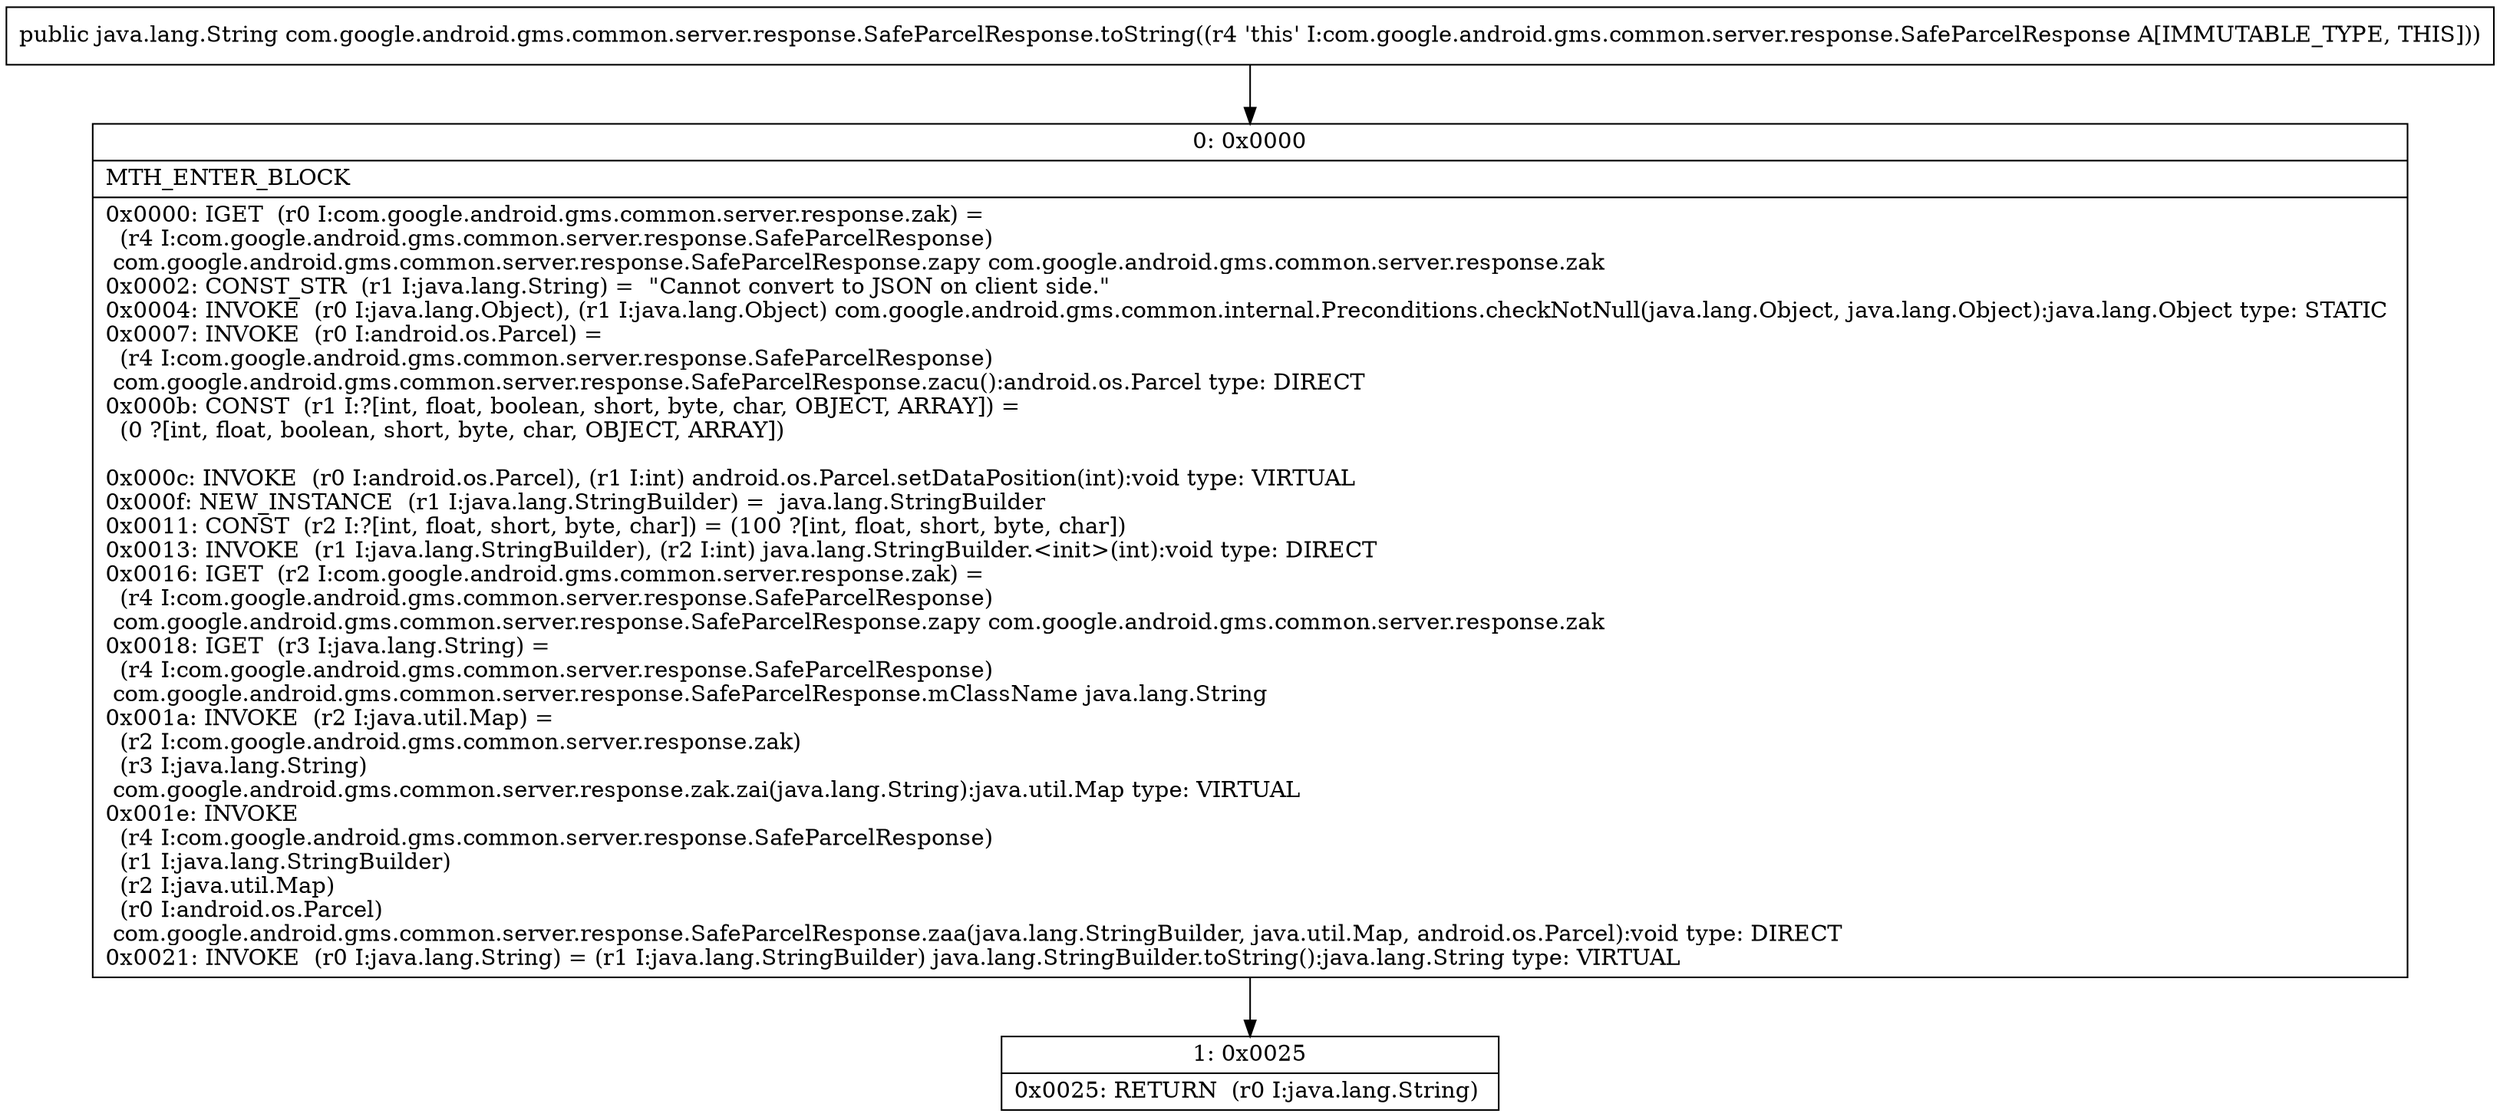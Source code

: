 digraph "CFG forcom.google.android.gms.common.server.response.SafeParcelResponse.toString()Ljava\/lang\/String;" {
Node_0 [shape=record,label="{0\:\ 0x0000|MTH_ENTER_BLOCK\l|0x0000: IGET  (r0 I:com.google.android.gms.common.server.response.zak) = \l  (r4 I:com.google.android.gms.common.server.response.SafeParcelResponse)\l com.google.android.gms.common.server.response.SafeParcelResponse.zapy com.google.android.gms.common.server.response.zak \l0x0002: CONST_STR  (r1 I:java.lang.String) =  \"Cannot convert to JSON on client side.\" \l0x0004: INVOKE  (r0 I:java.lang.Object), (r1 I:java.lang.Object) com.google.android.gms.common.internal.Preconditions.checkNotNull(java.lang.Object, java.lang.Object):java.lang.Object type: STATIC \l0x0007: INVOKE  (r0 I:android.os.Parcel) = \l  (r4 I:com.google.android.gms.common.server.response.SafeParcelResponse)\l com.google.android.gms.common.server.response.SafeParcelResponse.zacu():android.os.Parcel type: DIRECT \l0x000b: CONST  (r1 I:?[int, float, boolean, short, byte, char, OBJECT, ARRAY]) = \l  (0 ?[int, float, boolean, short, byte, char, OBJECT, ARRAY])\l \l0x000c: INVOKE  (r0 I:android.os.Parcel), (r1 I:int) android.os.Parcel.setDataPosition(int):void type: VIRTUAL \l0x000f: NEW_INSTANCE  (r1 I:java.lang.StringBuilder) =  java.lang.StringBuilder \l0x0011: CONST  (r2 I:?[int, float, short, byte, char]) = (100 ?[int, float, short, byte, char]) \l0x0013: INVOKE  (r1 I:java.lang.StringBuilder), (r2 I:int) java.lang.StringBuilder.\<init\>(int):void type: DIRECT \l0x0016: IGET  (r2 I:com.google.android.gms.common.server.response.zak) = \l  (r4 I:com.google.android.gms.common.server.response.SafeParcelResponse)\l com.google.android.gms.common.server.response.SafeParcelResponse.zapy com.google.android.gms.common.server.response.zak \l0x0018: IGET  (r3 I:java.lang.String) = \l  (r4 I:com.google.android.gms.common.server.response.SafeParcelResponse)\l com.google.android.gms.common.server.response.SafeParcelResponse.mClassName java.lang.String \l0x001a: INVOKE  (r2 I:java.util.Map) = \l  (r2 I:com.google.android.gms.common.server.response.zak)\l  (r3 I:java.lang.String)\l com.google.android.gms.common.server.response.zak.zai(java.lang.String):java.util.Map type: VIRTUAL \l0x001e: INVOKE  \l  (r4 I:com.google.android.gms.common.server.response.SafeParcelResponse)\l  (r1 I:java.lang.StringBuilder)\l  (r2 I:java.util.Map)\l  (r0 I:android.os.Parcel)\l com.google.android.gms.common.server.response.SafeParcelResponse.zaa(java.lang.StringBuilder, java.util.Map, android.os.Parcel):void type: DIRECT \l0x0021: INVOKE  (r0 I:java.lang.String) = (r1 I:java.lang.StringBuilder) java.lang.StringBuilder.toString():java.lang.String type: VIRTUAL \l}"];
Node_1 [shape=record,label="{1\:\ 0x0025|0x0025: RETURN  (r0 I:java.lang.String) \l}"];
MethodNode[shape=record,label="{public java.lang.String com.google.android.gms.common.server.response.SafeParcelResponse.toString((r4 'this' I:com.google.android.gms.common.server.response.SafeParcelResponse A[IMMUTABLE_TYPE, THIS])) }"];
MethodNode -> Node_0;
Node_0 -> Node_1;
}

